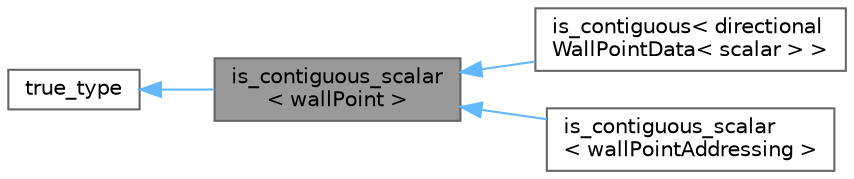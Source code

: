 digraph "is_contiguous_scalar&lt; wallPoint &gt;"
{
 // LATEX_PDF_SIZE
  bgcolor="transparent";
  edge [fontname=Helvetica,fontsize=10,labelfontname=Helvetica,labelfontsize=10];
  node [fontname=Helvetica,fontsize=10,shape=box,height=0.2,width=0.4];
  rankdir="LR";
  Node1 [id="Node000001",label="is_contiguous_scalar\l\< wallPoint \>",height=0.2,width=0.4,color="gray40", fillcolor="grey60", style="filled", fontcolor="black",tooltip=" "];
  Node2 -> Node1 [id="edge1_Node000001_Node000002",dir="back",color="steelblue1",style="solid",tooltip=" "];
  Node2 [id="Node000002",label="true_type",height=0.2,width=0.4,color="gray40", fillcolor="white", style="filled",tooltip=" "];
  Node1 -> Node3 [id="edge2_Node000001_Node000003",dir="back",color="steelblue1",style="solid",tooltip=" "];
  Node3 [id="Node000003",label="is_contiguous\< directional\lWallPointData\< scalar \> \>",height=0.2,width=0.4,color="gray40", fillcolor="white", style="filled",URL="$structFoam_1_1is__contiguous_3_01directionalWallPointData_3_01scalar_01_4_01_4.html",tooltip=" "];
  Node1 -> Node4 [id="edge3_Node000001_Node000004",dir="back",color="steelblue1",style="solid",tooltip=" "];
  Node4 [id="Node000004",label="is_contiguous_scalar\l\< wallPointAddressing \>",height=0.2,width=0.4,color="gray40", fillcolor="white", style="filled",URL="$structFoam_1_1is__contiguous__scalar_3_01wallPointAddressing_01_4.html",tooltip=" "];
}
